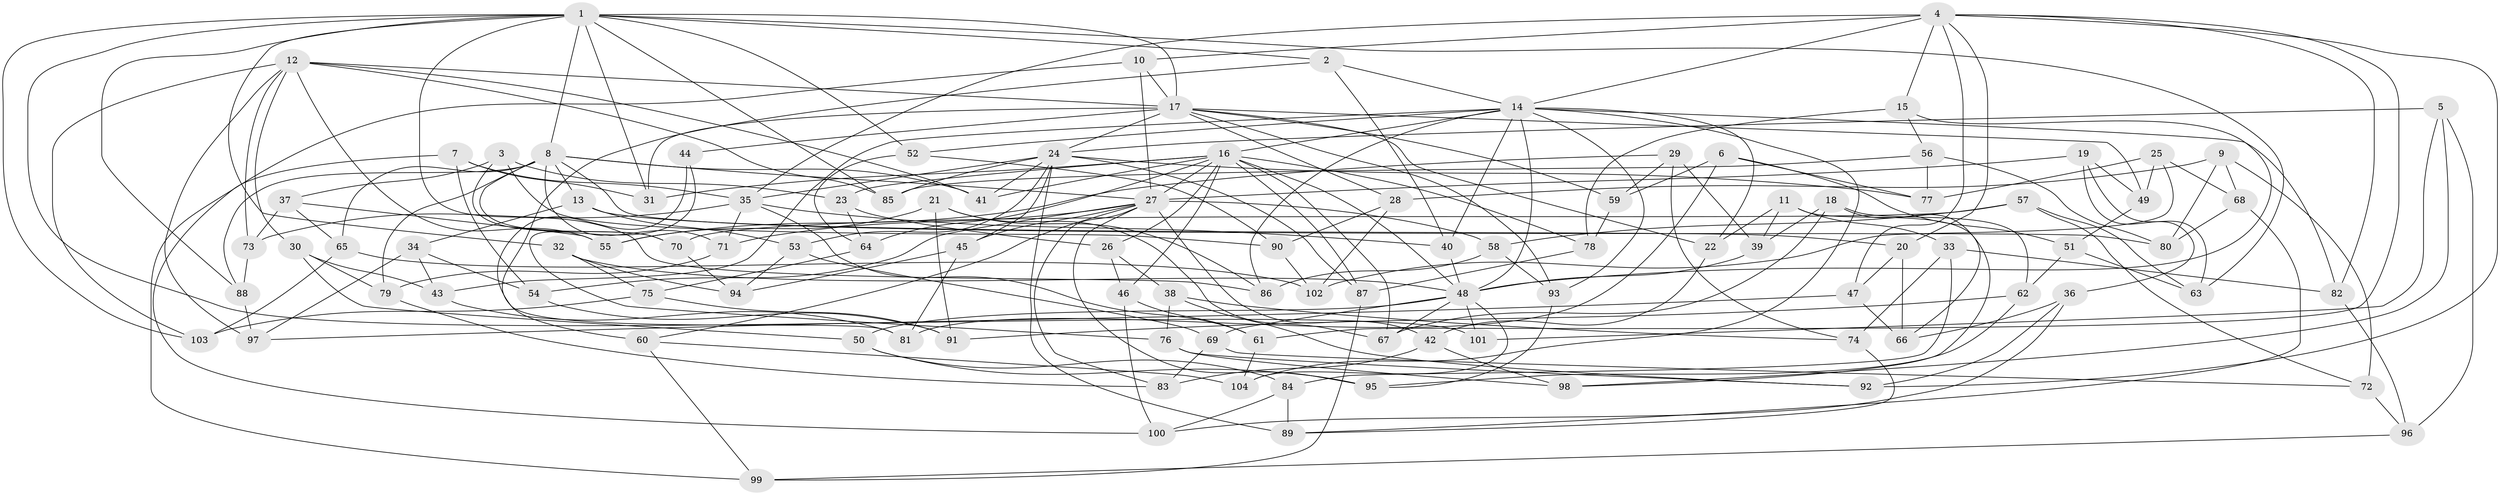 // original degree distribution, {4: 1.0}
// Generated by graph-tools (version 1.1) at 2025/53/03/04/25 22:53:57]
// undirected, 104 vertices, 242 edges
graph export_dot {
  node [color=gray90,style=filled];
  1;
  2;
  3;
  4;
  5;
  6;
  7;
  8;
  9;
  10;
  11;
  12;
  13;
  14;
  15;
  16;
  17;
  18;
  19;
  20;
  21;
  22;
  23;
  24;
  25;
  26;
  27;
  28;
  29;
  30;
  31;
  32;
  33;
  34;
  35;
  36;
  37;
  38;
  39;
  40;
  41;
  42;
  43;
  44;
  45;
  46;
  47;
  48;
  49;
  50;
  51;
  52;
  53;
  54;
  55;
  56;
  57;
  58;
  59;
  60;
  61;
  62;
  63;
  64;
  65;
  66;
  67;
  68;
  69;
  70;
  71;
  72;
  73;
  74;
  75;
  76;
  77;
  78;
  79;
  80;
  81;
  82;
  83;
  84;
  85;
  86;
  87;
  88;
  89;
  90;
  91;
  92;
  93;
  94;
  95;
  96;
  97;
  98;
  99;
  100;
  101;
  102;
  103;
  104;
  1 -- 2 [weight=1.0];
  1 -- 8 [weight=1.0];
  1 -- 17 [weight=1.0];
  1 -- 31 [weight=1.0];
  1 -- 32 [weight=1.0];
  1 -- 52 [weight=1.0];
  1 -- 63 [weight=1.0];
  1 -- 85 [weight=1.0];
  1 -- 86 [weight=1.0];
  1 -- 88 [weight=1.0];
  1 -- 101 [weight=1.0];
  1 -- 103 [weight=1.0];
  2 -- 14 [weight=1.0];
  2 -- 40 [weight=1.0];
  2 -- 81 [weight=1.0];
  3 -- 23 [weight=1.0];
  3 -- 37 [weight=1.0];
  3 -- 70 [weight=1.0];
  3 -- 90 [weight=1.0];
  4 -- 10 [weight=1.0];
  4 -- 14 [weight=1.0];
  4 -- 15 [weight=1.0];
  4 -- 20 [weight=1.0];
  4 -- 35 [weight=2.0];
  4 -- 47 [weight=1.0];
  4 -- 61 [weight=1.0];
  4 -- 82 [weight=1.0];
  4 -- 92 [weight=1.0];
  5 -- 24 [weight=1.0];
  5 -- 96 [weight=1.0];
  5 -- 98 [weight=1.0];
  5 -- 101 [weight=1.0];
  6 -- 51 [weight=1.0];
  6 -- 59 [weight=1.0];
  6 -- 77 [weight=1.0];
  6 -- 81 [weight=1.0];
  7 -- 31 [weight=1.0];
  7 -- 35 [weight=1.0];
  7 -- 54 [weight=1.0];
  7 -- 100 [weight=1.0];
  8 -- 13 [weight=1.0];
  8 -- 27 [weight=1.0];
  8 -- 41 [weight=1.0];
  8 -- 65 [weight=1.0];
  8 -- 70 [weight=1.0];
  8 -- 71 [weight=1.0];
  8 -- 79 [weight=1.0];
  8 -- 80 [weight=1.0];
  8 -- 88 [weight=1.0];
  9 -- 28 [weight=1.0];
  9 -- 68 [weight=1.0];
  9 -- 72 [weight=1.0];
  9 -- 80 [weight=1.0];
  10 -- 17 [weight=1.0];
  10 -- 27 [weight=1.0];
  10 -- 99 [weight=1.0];
  11 -- 22 [weight=1.0];
  11 -- 33 [weight=1.0];
  11 -- 39 [weight=1.0];
  11 -- 98 [weight=1.0];
  12 -- 17 [weight=1.0];
  12 -- 30 [weight=1.0];
  12 -- 41 [weight=1.0];
  12 -- 55 [weight=1.0];
  12 -- 73 [weight=1.0];
  12 -- 85 [weight=1.0];
  12 -- 97 [weight=1.0];
  12 -- 103 [weight=1.0];
  13 -- 20 [weight=1.0];
  13 -- 34 [weight=1.0];
  13 -- 53 [weight=1.0];
  14 -- 16 [weight=1.0];
  14 -- 22 [weight=1.0];
  14 -- 40 [weight=1.0];
  14 -- 43 [weight=1.0];
  14 -- 48 [weight=1.0];
  14 -- 52 [weight=1.0];
  14 -- 82 [weight=1.0];
  14 -- 86 [weight=1.0];
  14 -- 93 [weight=1.0];
  14 -- 104 [weight=1.0];
  15 -- 48 [weight=1.0];
  15 -- 56 [weight=1.0];
  15 -- 78 [weight=1.0];
  16 -- 23 [weight=1.0];
  16 -- 26 [weight=1.0];
  16 -- 27 [weight=1.0];
  16 -- 31 [weight=1.0];
  16 -- 41 [weight=1.0];
  16 -- 46 [weight=1.0];
  16 -- 48 [weight=1.0];
  16 -- 64 [weight=1.0];
  16 -- 67 [weight=1.0];
  16 -- 78 [weight=1.0];
  16 -- 87 [weight=1.0];
  17 -- 22 [weight=1.0];
  17 -- 24 [weight=1.0];
  17 -- 28 [weight=1.0];
  17 -- 31 [weight=1.0];
  17 -- 44 [weight=2.0];
  17 -- 49 [weight=1.0];
  17 -- 59 [weight=1.0];
  17 -- 93 [weight=1.0];
  18 -- 39 [weight=1.0];
  18 -- 62 [weight=1.0];
  18 -- 66 [weight=1.0];
  18 -- 67 [weight=1.0];
  19 -- 27 [weight=1.0];
  19 -- 36 [weight=1.0];
  19 -- 49 [weight=1.0];
  19 -- 63 [weight=1.0];
  20 -- 47 [weight=1.0];
  20 -- 66 [weight=1.0];
  21 -- 55 [weight=1.0];
  21 -- 67 [weight=1.0];
  21 -- 86 [weight=1.0];
  21 -- 91 [weight=1.0];
  22 -- 42 [weight=1.0];
  23 -- 26 [weight=1.0];
  23 -- 64 [weight=1.0];
  24 -- 35 [weight=3.0];
  24 -- 41 [weight=1.0];
  24 -- 45 [weight=1.0];
  24 -- 53 [weight=1.0];
  24 -- 77 [weight=1.0];
  24 -- 85 [weight=1.0];
  24 -- 87 [weight=1.0];
  24 -- 89 [weight=1.0];
  25 -- 49 [weight=1.0];
  25 -- 68 [weight=1.0];
  25 -- 77 [weight=1.0];
  25 -- 102 [weight=1.0];
  26 -- 38 [weight=1.0];
  26 -- 46 [weight=1.0];
  27 -- 42 [weight=1.0];
  27 -- 45 [weight=1.0];
  27 -- 54 [weight=1.0];
  27 -- 58 [weight=1.0];
  27 -- 60 [weight=1.0];
  27 -- 71 [weight=1.0];
  27 -- 83 [weight=1.0];
  27 -- 95 [weight=1.0];
  28 -- 90 [weight=1.0];
  28 -- 102 [weight=1.0];
  29 -- 39 [weight=1.0];
  29 -- 55 [weight=1.0];
  29 -- 59 [weight=1.0];
  29 -- 74 [weight=1.0];
  30 -- 43 [weight=1.0];
  30 -- 50 [weight=1.0];
  30 -- 79 [weight=1.0];
  32 -- 48 [weight=1.0];
  32 -- 75 [weight=1.0];
  32 -- 94 [weight=1.0];
  33 -- 74 [weight=1.0];
  33 -- 82 [weight=1.0];
  33 -- 84 [weight=1.0];
  34 -- 43 [weight=1.0];
  34 -- 54 [weight=1.0];
  34 -- 97 [weight=1.0];
  35 -- 40 [weight=1.0];
  35 -- 61 [weight=1.0];
  35 -- 71 [weight=1.0];
  35 -- 73 [weight=1.0];
  36 -- 66 [weight=1.0];
  36 -- 92 [weight=1.0];
  36 -- 100 [weight=1.0];
  37 -- 55 [weight=1.0];
  37 -- 65 [weight=1.0];
  37 -- 73 [weight=1.0];
  38 -- 74 [weight=1.0];
  38 -- 76 [weight=1.0];
  38 -- 92 [weight=1.0];
  39 -- 48 [weight=1.0];
  40 -- 48 [weight=1.0];
  42 -- 83 [weight=1.0];
  42 -- 98 [weight=1.0];
  43 -- 81 [weight=1.0];
  44 -- 60 [weight=1.0];
  44 -- 76 [weight=1.0];
  45 -- 81 [weight=1.0];
  45 -- 94 [weight=1.0];
  46 -- 61 [weight=1.0];
  46 -- 100 [weight=1.0];
  47 -- 66 [weight=1.0];
  47 -- 97 [weight=1.0];
  48 -- 50 [weight=1.0];
  48 -- 67 [weight=1.0];
  48 -- 69 [weight=1.0];
  48 -- 101 [weight=2.0];
  48 -- 104 [weight=1.0];
  49 -- 51 [weight=1.0];
  50 -- 84 [weight=1.0];
  50 -- 95 [weight=1.0];
  51 -- 62 [weight=1.0];
  51 -- 63 [weight=1.0];
  52 -- 64 [weight=1.0];
  52 -- 90 [weight=1.0];
  53 -- 69 [weight=1.0];
  53 -- 94 [weight=1.0];
  54 -- 91 [weight=1.0];
  56 -- 77 [weight=1.0];
  56 -- 80 [weight=1.0];
  56 -- 85 [weight=1.0];
  57 -- 58 [weight=1.0];
  57 -- 63 [weight=1.0];
  57 -- 70 [weight=1.0];
  57 -- 72 [weight=1.0];
  58 -- 86 [weight=1.0];
  58 -- 93 [weight=1.0];
  59 -- 78 [weight=1.0];
  60 -- 99 [weight=1.0];
  60 -- 104 [weight=1.0];
  61 -- 104 [weight=1.0];
  62 -- 91 [weight=1.0];
  62 -- 95 [weight=1.0];
  64 -- 75 [weight=1.0];
  65 -- 102 [weight=1.0];
  65 -- 103 [weight=1.0];
  68 -- 80 [weight=1.0];
  68 -- 89 [weight=1.0];
  69 -- 72 [weight=1.0];
  69 -- 83 [weight=1.0];
  70 -- 94 [weight=1.0];
  71 -- 79 [weight=1.0];
  72 -- 96 [weight=1.0];
  73 -- 88 [weight=1.0];
  74 -- 89 [weight=1.0];
  75 -- 91 [weight=1.0];
  75 -- 103 [weight=1.0];
  76 -- 92 [weight=1.0];
  76 -- 98 [weight=1.0];
  78 -- 87 [weight=1.0];
  79 -- 83 [weight=1.0];
  82 -- 96 [weight=1.0];
  84 -- 89 [weight=1.0];
  84 -- 100 [weight=1.0];
  87 -- 99 [weight=1.0];
  88 -- 97 [weight=1.0];
  90 -- 102 [weight=1.0];
  93 -- 95 [weight=1.0];
  96 -- 99 [weight=1.0];
}

